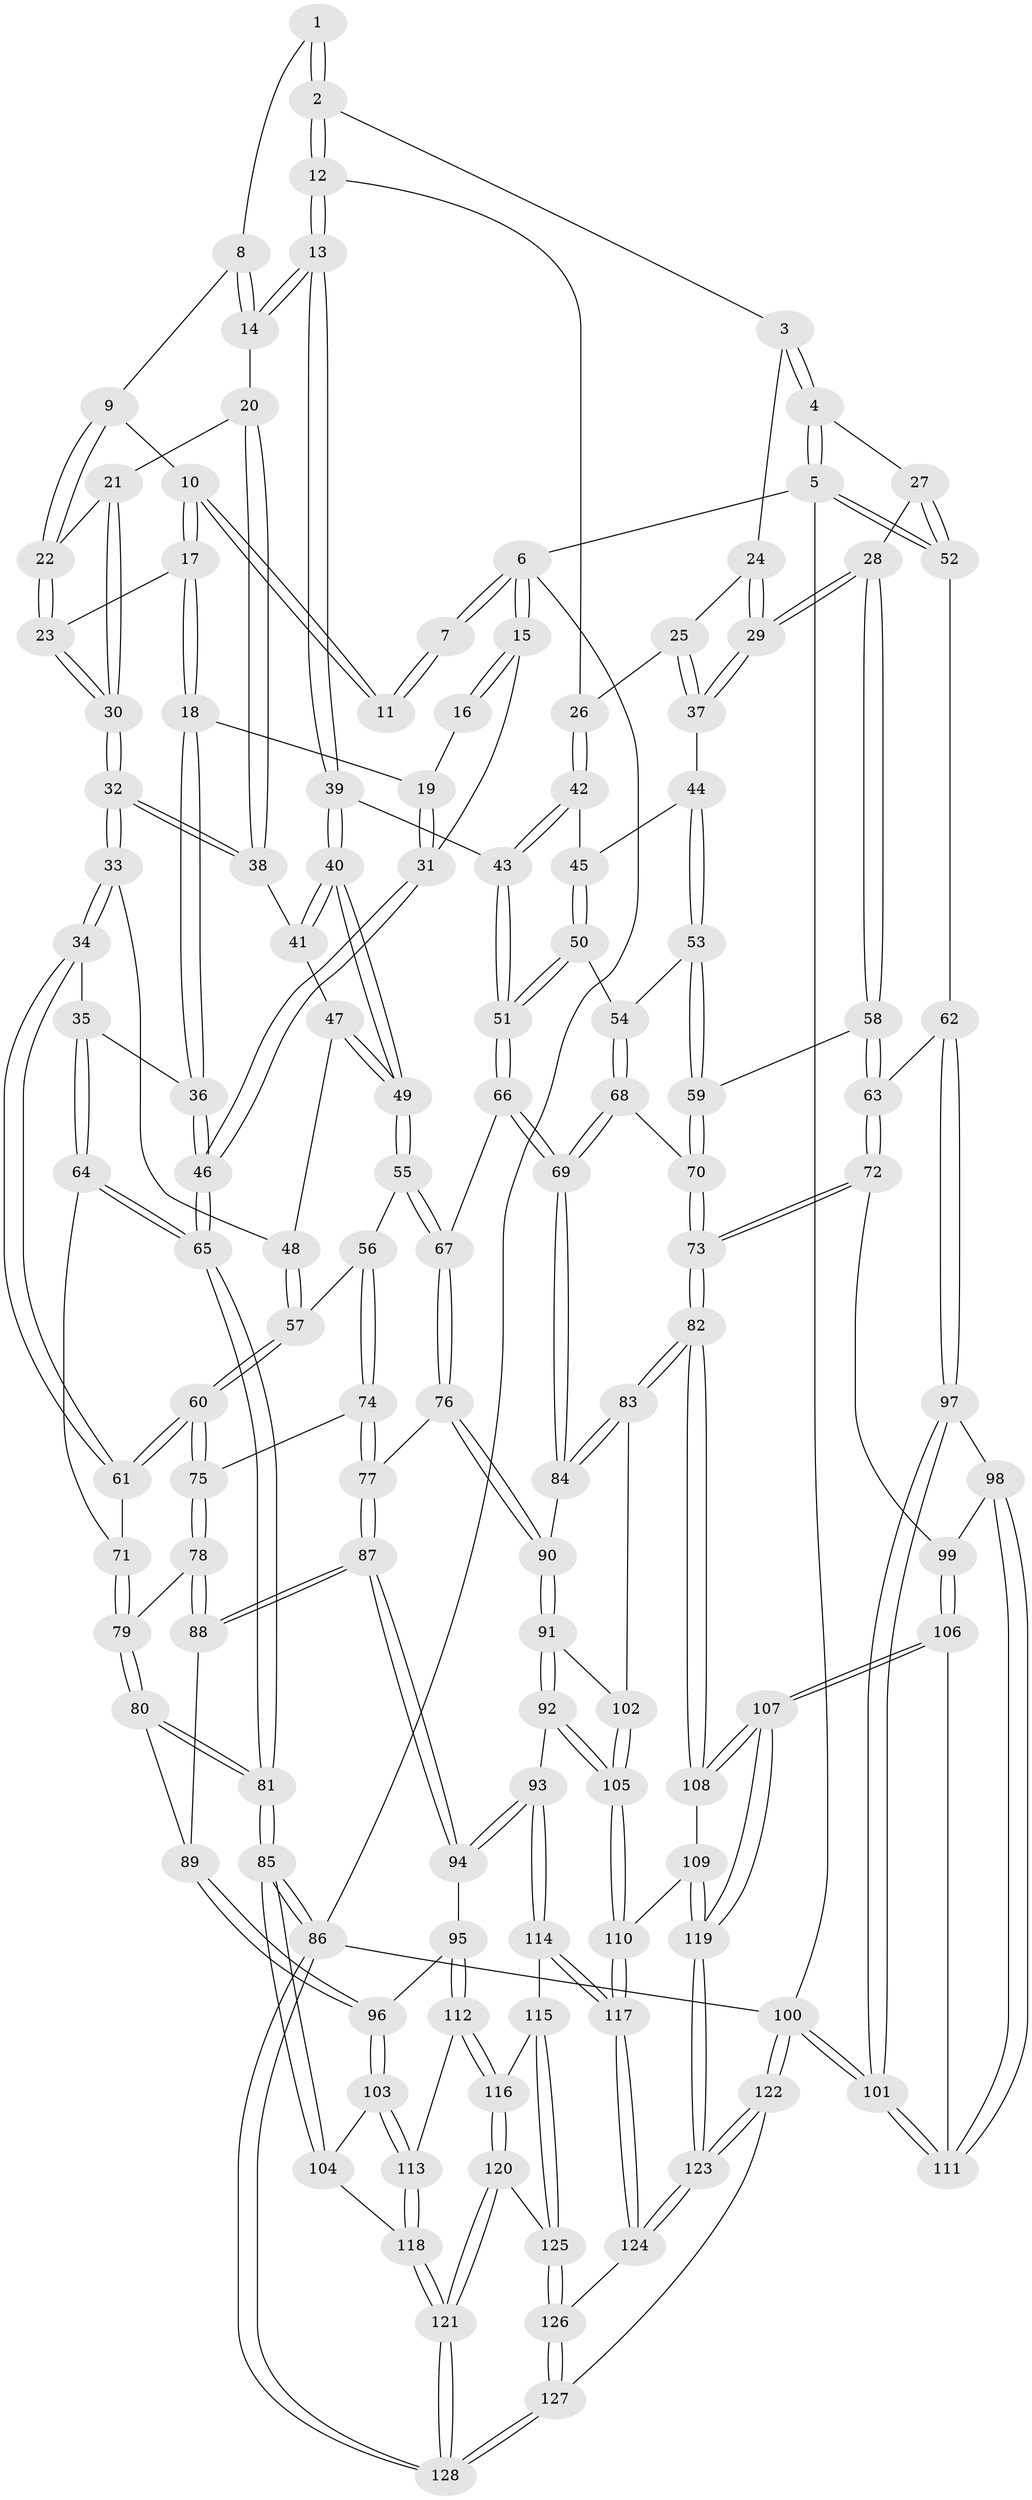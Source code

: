 // coarse degree distribution, {2: 0.0625, 4: 0.3125, 5: 0.328125, 3: 0.09375, 7: 0.0625, 6: 0.125, 9: 0.015625}
// Generated by graph-tools (version 1.1) at 2025/06/03/04/25 22:06:44]
// undirected, 128 vertices, 317 edges
graph export_dot {
graph [start="1"]
  node [color=gray90,style=filled];
  1 [pos="+0.3266901676075638+0"];
  2 [pos="+0.45175801999899684+0"];
  3 [pos="+0.942460962447201+0"];
  4 [pos="+1+0"];
  5 [pos="+1+0"];
  6 [pos="+0+0"];
  7 [pos="+0.1813647315355197+0"];
  8 [pos="+0.2721089289343547+0"];
  9 [pos="+0.2570487607588459+0.038727190668249076"];
  10 [pos="+0.14334630004844082+0.03542580570984147"];
  11 [pos="+0.13514209896632384+0"];
  12 [pos="+0.48251819216493724+0.03715488001035255"];
  13 [pos="+0.445921131175488+0.09601173887738532"];
  14 [pos="+0.3555578546255654+0.12157543331145158"];
  15 [pos="+0+0"];
  16 [pos="+0.07764615376429158+0.02021829130829805"];
  17 [pos="+0.14143844777283582+0.11052826843213864"];
  18 [pos="+0.08435291862955337+0.13538457835325918"];
  19 [pos="+0.0225388379109925+0.10492653474616023"];
  20 [pos="+0.3447678709208325+0.12527651798212283"];
  21 [pos="+0.27153992495493584+0.08641083305776774"];
  22 [pos="+0.25596175064699095+0.06860600579829938"];
  23 [pos="+0.15120419146563924+0.11435446336811253"];
  24 [pos="+0.7807525289487394+0"];
  25 [pos="+0.5971723947189037+0.10187941768648144"];
  26 [pos="+0.5965162337937678+0.10178989248316042"];
  27 [pos="+0.8833094750813375+0.18751600108924682"];
  28 [pos="+0.772154459315179+0.20311706794443804"];
  29 [pos="+0.7619375310806078+0.1978619983367634"];
  30 [pos="+0.21751398300702204+0.18790756232469918"];
  31 [pos="+0+0"];
  32 [pos="+0.23082624500654203+0.21311246066468553"];
  33 [pos="+0.22148035839148517+0.2469959624308197"];
  34 [pos="+0.16178714763131857+0.2962702047375354"];
  35 [pos="+0.09453818958573654+0.25966095546783263"];
  36 [pos="+0.07831190824302299+0.20957952389081652"];
  37 [pos="+0.7536461605163123+0.1986814239847249"];
  38 [pos="+0.3029351251538594+0.18276740681117004"];
  39 [pos="+0.45637503982728406+0.25705916963401176"];
  40 [pos="+0.4299404728187866+0.27249644268297774"];
  41 [pos="+0.3335994565108869+0.22122893424156215"];
  42 [pos="+0.5811981620280507+0.2122611199591058"];
  43 [pos="+0.4679592476496116+0.2629935742556568"];
  44 [pos="+0.7106981658204599+0.23341883384912904"];
  45 [pos="+0.6098305093320645+0.23999604784193193"];
  46 [pos="+0+0.23354934956964318"];
  47 [pos="+0.31777785459827645+0.2583978053078079"];
  48 [pos="+0.2534927225616695+0.267327340640078"];
  49 [pos="+0.3883872006892954+0.3165492805463333"];
  50 [pos="+0.5812275361481032+0.30636247608548156"];
  51 [pos="+0.5275728823940491+0.32398944950271125"];
  52 [pos="+1+0.3947799480236327"];
  53 [pos="+0.6612468337160142+0.3259887120340163"];
  54 [pos="+0.6604188842191322+0.3265770146934539"];
  55 [pos="+0.37363865871379104+0.33897240356582303"];
  56 [pos="+0.3337513969989838+0.34612022295795164"];
  57 [pos="+0.3109204856892707+0.33022017273982435"];
  58 [pos="+0.8032117229516745+0.33367672497904505"];
  59 [pos="+0.72620400471219+0.360076060142476"];
  60 [pos="+0.17206737670948433+0.35988249390955923"];
  61 [pos="+0.16404278964208083+0.35031485260189615"];
  62 [pos="+1+0.4260733535146582"];
  63 [pos="+0.9093239071429845+0.47531193209932115"];
  64 [pos="+0+0.33771860535972403"];
  65 [pos="+0+0.3904419552237439"];
  66 [pos="+0.5390719531763457+0.46117813510500133"];
  67 [pos="+0.4349535914349392+0.47445230944615435"];
  68 [pos="+0.6509368182149786+0.36782396075684237"];
  69 [pos="+0.5480356460165094+0.4662892271976824"];
  70 [pos="+0.7092305173510309+0.42198965181843534"];
  71 [pos="+0.110598982769664+0.38070338212129523"];
  72 [pos="+0.7762290024694702+0.5827487115797201"];
  73 [pos="+0.7593090587877264+0.585110040165976"];
  74 [pos="+0.2494977550038773+0.4490278502037208"];
  75 [pos="+0.2218809877603095+0.4392154687758065"];
  76 [pos="+0.4109595327365687+0.49634110404497894"];
  77 [pos="+0.2942947101640922+0.506597676808582"];
  78 [pos="+0.15739285292639368+0.48775611181012396"];
  79 [pos="+0.05311447128919855+0.4868911806800543"];
  80 [pos="+0+0.5457271519978475"];
  81 [pos="+0+0.5403045282118241"];
  82 [pos="+0.7088163292942893+0.6038642623603949"];
  83 [pos="+0.7010342004927697+0.6024976494240888"];
  84 [pos="+0.5932518772711147+0.517377200461792"];
  85 [pos="+0+0.7636970000681799"];
  86 [pos="+0+1"];
  87 [pos="+0.2561162775350733+0.617517330805325"];
  88 [pos="+0.16756197559482922+0.5826979192688521"];
  89 [pos="+0.06622467557147163+0.6094541466987554"];
  90 [pos="+0.4244860087953257+0.643069264675839"];
  91 [pos="+0.42044114656148374+0.6689467136624934"];
  92 [pos="+0.40988842527486957+0.6790946248986164"];
  93 [pos="+0.3648487513811958+0.698028579345327"];
  94 [pos="+0.26518159096417976+0.6495383119974589"];
  95 [pos="+0.1926516997505726+0.7200733419888841"];
  96 [pos="+0.11882287664704422+0.7064912288701748"];
  97 [pos="+1+0.6719660181695126"];
  98 [pos="+0.9680389170097337+0.7302431839273238"];
  99 [pos="+0.8123208134499862+0.6301959305745508"];
  100 [pos="+1+1"];
  101 [pos="+1+1"];
  102 [pos="+0.5744992113197497+0.6758770320551385"];
  103 [pos="+0.03860952002821411+0.7914532804178204"];
  104 [pos="+0.027554543377776356+0.7953954718760393"];
  105 [pos="+0.5257850489557704+0.8340940847909513"];
  106 [pos="+0.8680069262226049+0.8462093052957868"];
  107 [pos="+0.7732387415535967+0.8812662946818723"];
  108 [pos="+0.6976222899187757+0.7945642455598659"];
  109 [pos="+0.6293777162117842+0.8320456284221526"];
  110 [pos="+0.5281835547058905+0.8570082236912846"];
  111 [pos="+0.9053984093844658+0.8537325523344553"];
  112 [pos="+0.20901095829850283+0.8421406377424524"];
  113 [pos="+0.1981562324596405+0.8481288229712504"];
  114 [pos="+0.3441348551826315+0.8490868015436323"];
  115 [pos="+0.3278425553818559+0.8620686578700355"];
  116 [pos="+0.29328711030298904+0.8656038598873266"];
  117 [pos="+0.5158209336865955+0.8771350658433921"];
  118 [pos="+0.10968078009905727+0.9697523503881328"];
  119 [pos="+0.7157425656063778+1"];
  120 [pos="+0.24584556187072054+0.9814711721558171"];
  121 [pos="+0.030485294942423944+1"];
  122 [pos="+0.6921580527089701+1"];
  123 [pos="+0.6909129142646904+1"];
  124 [pos="+0.5173818175736511+0.8861743455050376"];
  125 [pos="+0.36161122707429644+0.9912610090812204"];
  126 [pos="+0.3768598171641643+1"];
  127 [pos="+0.38604697854489983+1"];
  128 [pos="+0.008015066110319682+1"];
  1 -- 2;
  1 -- 2;
  1 -- 8;
  2 -- 3;
  2 -- 12;
  2 -- 12;
  3 -- 4;
  3 -- 4;
  3 -- 24;
  4 -- 5;
  4 -- 5;
  4 -- 27;
  5 -- 6;
  5 -- 52;
  5 -- 52;
  5 -- 100;
  6 -- 7;
  6 -- 7;
  6 -- 15;
  6 -- 15;
  6 -- 86;
  7 -- 11;
  7 -- 11;
  8 -- 9;
  8 -- 14;
  8 -- 14;
  9 -- 10;
  9 -- 22;
  9 -- 22;
  10 -- 11;
  10 -- 11;
  10 -- 17;
  10 -- 17;
  12 -- 13;
  12 -- 13;
  12 -- 26;
  13 -- 14;
  13 -- 14;
  13 -- 39;
  13 -- 39;
  14 -- 20;
  15 -- 16;
  15 -- 16;
  15 -- 31;
  16 -- 19;
  17 -- 18;
  17 -- 18;
  17 -- 23;
  18 -- 19;
  18 -- 36;
  18 -- 36;
  19 -- 31;
  19 -- 31;
  20 -- 21;
  20 -- 38;
  20 -- 38;
  21 -- 22;
  21 -- 30;
  21 -- 30;
  22 -- 23;
  22 -- 23;
  23 -- 30;
  23 -- 30;
  24 -- 25;
  24 -- 29;
  24 -- 29;
  25 -- 26;
  25 -- 37;
  25 -- 37;
  26 -- 42;
  26 -- 42;
  27 -- 28;
  27 -- 52;
  27 -- 52;
  28 -- 29;
  28 -- 29;
  28 -- 58;
  28 -- 58;
  29 -- 37;
  29 -- 37;
  30 -- 32;
  30 -- 32;
  31 -- 46;
  31 -- 46;
  32 -- 33;
  32 -- 33;
  32 -- 38;
  32 -- 38;
  33 -- 34;
  33 -- 34;
  33 -- 48;
  34 -- 35;
  34 -- 61;
  34 -- 61;
  35 -- 36;
  35 -- 64;
  35 -- 64;
  36 -- 46;
  36 -- 46;
  37 -- 44;
  38 -- 41;
  39 -- 40;
  39 -- 40;
  39 -- 43;
  40 -- 41;
  40 -- 41;
  40 -- 49;
  40 -- 49;
  41 -- 47;
  42 -- 43;
  42 -- 43;
  42 -- 45;
  43 -- 51;
  43 -- 51;
  44 -- 45;
  44 -- 53;
  44 -- 53;
  45 -- 50;
  45 -- 50;
  46 -- 65;
  46 -- 65;
  47 -- 48;
  47 -- 49;
  47 -- 49;
  48 -- 57;
  48 -- 57;
  49 -- 55;
  49 -- 55;
  50 -- 51;
  50 -- 51;
  50 -- 54;
  51 -- 66;
  51 -- 66;
  52 -- 62;
  53 -- 54;
  53 -- 59;
  53 -- 59;
  54 -- 68;
  54 -- 68;
  55 -- 56;
  55 -- 67;
  55 -- 67;
  56 -- 57;
  56 -- 74;
  56 -- 74;
  57 -- 60;
  57 -- 60;
  58 -- 59;
  58 -- 63;
  58 -- 63;
  59 -- 70;
  59 -- 70;
  60 -- 61;
  60 -- 61;
  60 -- 75;
  60 -- 75;
  61 -- 71;
  62 -- 63;
  62 -- 97;
  62 -- 97;
  63 -- 72;
  63 -- 72;
  64 -- 65;
  64 -- 65;
  64 -- 71;
  65 -- 81;
  65 -- 81;
  66 -- 67;
  66 -- 69;
  66 -- 69;
  67 -- 76;
  67 -- 76;
  68 -- 69;
  68 -- 69;
  68 -- 70;
  69 -- 84;
  69 -- 84;
  70 -- 73;
  70 -- 73;
  71 -- 79;
  71 -- 79;
  72 -- 73;
  72 -- 73;
  72 -- 99;
  73 -- 82;
  73 -- 82;
  74 -- 75;
  74 -- 77;
  74 -- 77;
  75 -- 78;
  75 -- 78;
  76 -- 77;
  76 -- 90;
  76 -- 90;
  77 -- 87;
  77 -- 87;
  78 -- 79;
  78 -- 88;
  78 -- 88;
  79 -- 80;
  79 -- 80;
  80 -- 81;
  80 -- 81;
  80 -- 89;
  81 -- 85;
  81 -- 85;
  82 -- 83;
  82 -- 83;
  82 -- 108;
  82 -- 108;
  83 -- 84;
  83 -- 84;
  83 -- 102;
  84 -- 90;
  85 -- 86;
  85 -- 86;
  85 -- 104;
  85 -- 104;
  86 -- 128;
  86 -- 128;
  86 -- 100;
  87 -- 88;
  87 -- 88;
  87 -- 94;
  87 -- 94;
  88 -- 89;
  89 -- 96;
  89 -- 96;
  90 -- 91;
  90 -- 91;
  91 -- 92;
  91 -- 92;
  91 -- 102;
  92 -- 93;
  92 -- 105;
  92 -- 105;
  93 -- 94;
  93 -- 94;
  93 -- 114;
  93 -- 114;
  94 -- 95;
  95 -- 96;
  95 -- 112;
  95 -- 112;
  96 -- 103;
  96 -- 103;
  97 -- 98;
  97 -- 101;
  97 -- 101;
  98 -- 99;
  98 -- 111;
  98 -- 111;
  99 -- 106;
  99 -- 106;
  100 -- 101;
  100 -- 101;
  100 -- 122;
  100 -- 122;
  101 -- 111;
  101 -- 111;
  102 -- 105;
  102 -- 105;
  103 -- 104;
  103 -- 113;
  103 -- 113;
  104 -- 118;
  105 -- 110;
  105 -- 110;
  106 -- 107;
  106 -- 107;
  106 -- 111;
  107 -- 108;
  107 -- 108;
  107 -- 119;
  107 -- 119;
  108 -- 109;
  109 -- 110;
  109 -- 119;
  109 -- 119;
  110 -- 117;
  110 -- 117;
  112 -- 113;
  112 -- 116;
  112 -- 116;
  113 -- 118;
  113 -- 118;
  114 -- 115;
  114 -- 117;
  114 -- 117;
  115 -- 116;
  115 -- 125;
  115 -- 125;
  116 -- 120;
  116 -- 120;
  117 -- 124;
  117 -- 124;
  118 -- 121;
  118 -- 121;
  119 -- 123;
  119 -- 123;
  120 -- 121;
  120 -- 121;
  120 -- 125;
  121 -- 128;
  121 -- 128;
  122 -- 123;
  122 -- 123;
  122 -- 127;
  123 -- 124;
  123 -- 124;
  124 -- 126;
  125 -- 126;
  125 -- 126;
  126 -- 127;
  126 -- 127;
  127 -- 128;
  127 -- 128;
}
